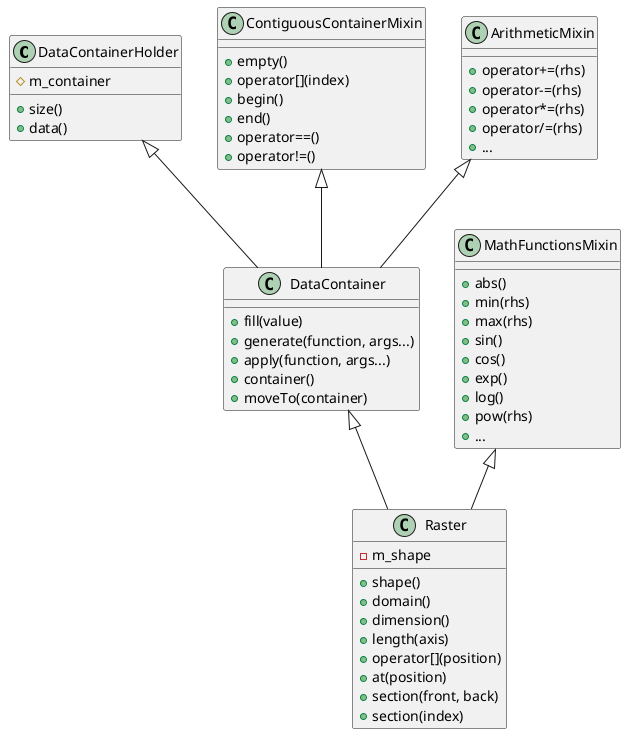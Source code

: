 @startuml
class DataContainerHolder {
# m_container
+ size()
+ data()
}

class DataContainer {
+ fill(value)
+ generate(function, args...)
+ apply(function, args...)
+ container()
+ moveTo(container)
}

class Raster {
- m_shape
+ shape()
+ domain()
+ dimension()
+ length(axis)
+ operator[](position)
+ at(position)
+ section(front, back)
+ section(index)
}

class ContiguousContainerMixin {
+ empty()
+ operator[](index)
+ begin()
+ end()
+ operator==()
+ operator!=()
}

class ArithmeticMixin {
+ operator+=(rhs)
+ operator-=(rhs)
+ operator*=(rhs)
+ operator/=(rhs)
+ {method}...
}

class MathFunctionsMixin {
+ abs()
+ min(rhs)
+ max(rhs)
+ sin()
+ cos()
+ exp()
+ log()
+ pow(rhs)
+ {method}...
}

ContiguousContainerMixin <|-- DataContainer
ArithmeticMixin <|-- DataContainer
DataContainerHolder <|-- DataContainer
DataContainer <|-- Raster
MathFunctionsMixin <|-- Raster
@enduml